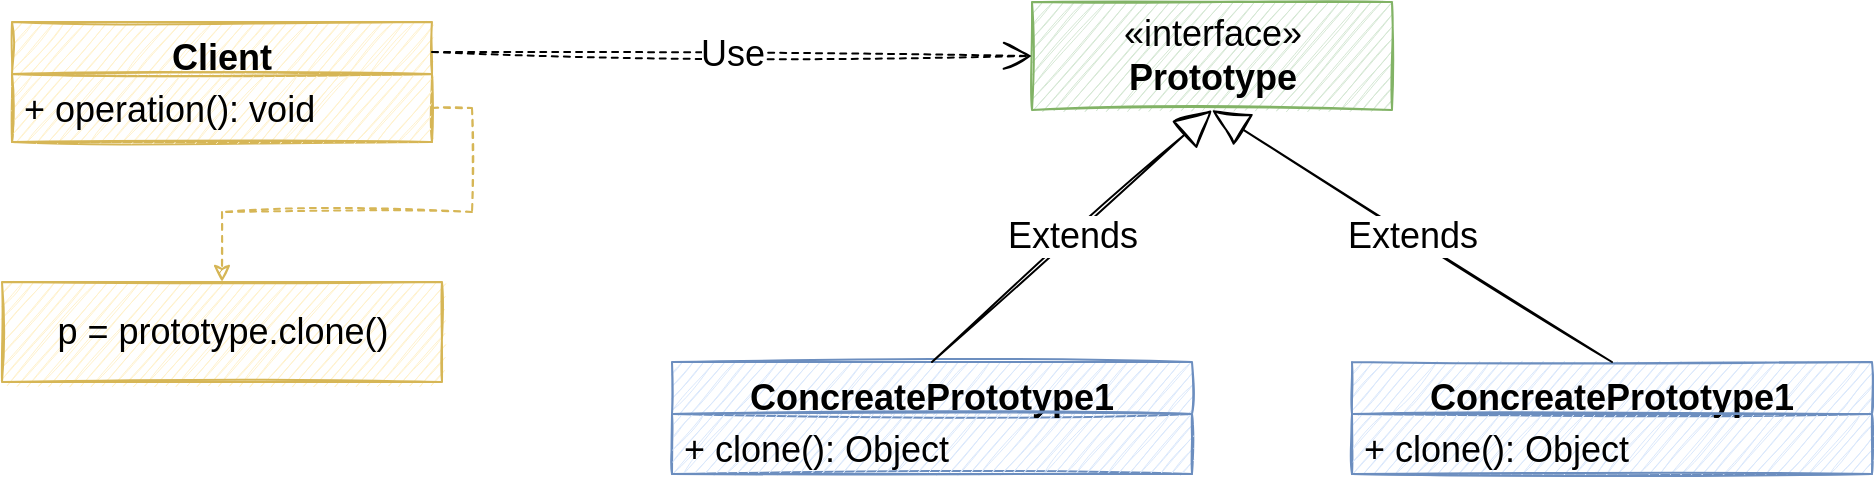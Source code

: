 <mxfile version="20.2.3" type="device"><diagram id="NGm_nT88N8FqhTaewvkt" name="第 1 页"><mxGraphModel dx="2249" dy="878" grid="1" gridSize="10" guides="1" tooltips="1" connect="1" arrows="1" fold="1" page="1" pageScale="1" pageWidth="827" pageHeight="1169" math="0" shadow="0"><root><mxCell id="0"/><mxCell id="1" parent="0"/><mxCell id="fTyzv2EPUtPkm-62YX3H-5" value="«interface»&lt;br&gt;&lt;b&gt;Prototype&lt;/b&gt;" style="html=1;fontSize=18;sketch=1;fillColor=#d5e8d4;strokeColor=#82b366;" vertex="1" parent="1"><mxGeometry x="440" y="230" width="180" height="54" as="geometry"/></mxCell><mxCell id="fTyzv2EPUtPkm-62YX3H-6" value="ConcreatePrototype1" style="swimlane;fontStyle=1;align=center;verticalAlign=top;childLayout=stackLayout;horizontal=1;startSize=26;horizontalStack=0;resizeParent=1;resizeParentMax=0;resizeLast=0;collapsible=1;marginBottom=0;fontSize=18;sketch=1;fillColor=#dae8fc;strokeColor=#6c8ebf;" vertex="1" parent="1"><mxGeometry x="260" y="410" width="260" height="56" as="geometry"/></mxCell><mxCell id="fTyzv2EPUtPkm-62YX3H-9" value="+ clone(): Object" style="text;strokeColor=#6c8ebf;fillColor=#dae8fc;align=left;verticalAlign=top;spacingLeft=4;spacingRight=4;overflow=hidden;rotatable=0;points=[[0,0.5],[1,0.5]];portConstraint=eastwest;fontSize=18;sketch=1;" vertex="1" parent="fTyzv2EPUtPkm-62YX3H-6"><mxGeometry y="26" width="260" height="30" as="geometry"/></mxCell><mxCell id="fTyzv2EPUtPkm-62YX3H-14" value="Client" style="swimlane;fontStyle=1;align=center;verticalAlign=top;childLayout=stackLayout;horizontal=1;startSize=26;horizontalStack=0;resizeParent=1;resizeParentMax=0;resizeLast=0;collapsible=1;marginBottom=0;fontSize=18;sketch=1;fillColor=#fff2cc;strokeColor=#d6b656;" vertex="1" parent="1"><mxGeometry x="-70" y="240" width="210" height="60" as="geometry"/></mxCell><mxCell id="fTyzv2EPUtPkm-62YX3H-17" value="+ operation(): void" style="text;strokeColor=#d6b656;fillColor=#fff2cc;align=left;verticalAlign=top;spacingLeft=4;spacingRight=4;overflow=hidden;rotatable=0;points=[[0,0.5],[1,0.5]];portConstraint=eastwest;fontSize=18;sketch=1;" vertex="1" parent="fTyzv2EPUtPkm-62YX3H-14"><mxGeometry y="26" width="210" height="34" as="geometry"/></mxCell><mxCell id="fTyzv2EPUtPkm-62YX3H-18" value="ConcreatePrototype1" style="swimlane;fontStyle=1;align=center;verticalAlign=top;childLayout=stackLayout;horizontal=1;startSize=26;horizontalStack=0;resizeParent=1;resizeParentMax=0;resizeLast=0;collapsible=1;marginBottom=0;fontSize=18;sketch=1;fillColor=#dae8fc;strokeColor=#6c8ebf;" vertex="1" parent="1"><mxGeometry x="600" y="410" width="260" height="56" as="geometry"/></mxCell><mxCell id="fTyzv2EPUtPkm-62YX3H-19" value="+ clone(): Object" style="text;strokeColor=#6c8ebf;fillColor=#dae8fc;align=left;verticalAlign=top;spacingLeft=4;spacingRight=4;overflow=hidden;rotatable=0;points=[[0,0.5],[1,0.5]];portConstraint=eastwest;fontSize=18;sketch=1;" vertex="1" parent="fTyzv2EPUtPkm-62YX3H-18"><mxGeometry y="26" width="260" height="30" as="geometry"/></mxCell><mxCell id="fTyzv2EPUtPkm-62YX3H-20" value="Extends" style="endArrow=block;endSize=16;endFill=0;html=1;rounded=0;fontSize=18;entryX=0.5;entryY=1;entryDx=0;entryDy=0;exitX=0.5;exitY=0;exitDx=0;exitDy=0;sketch=1;" edge="1" parent="1" source="fTyzv2EPUtPkm-62YX3H-6" target="fTyzv2EPUtPkm-62YX3H-5"><mxGeometry width="160" relative="1" as="geometry"><mxPoint x="220" y="360" as="sourcePoint"/><mxPoint x="380" y="360" as="targetPoint"/></mxGeometry></mxCell><mxCell id="fTyzv2EPUtPkm-62YX3H-21" value="Extends" style="endArrow=block;endSize=16;endFill=0;html=1;rounded=0;fontSize=18;exitX=0.5;exitY=0;exitDx=0;exitDy=0;entryX=0.5;entryY=1;entryDx=0;entryDy=0;sketch=1;" edge="1" parent="1" source="fTyzv2EPUtPkm-62YX3H-18" target="fTyzv2EPUtPkm-62YX3H-5"><mxGeometry width="160" relative="1" as="geometry"><mxPoint x="640" y="340" as="sourcePoint"/><mxPoint x="530" y="300" as="targetPoint"/></mxGeometry></mxCell><mxCell id="fTyzv2EPUtPkm-62YX3H-25" value="Use" style="endArrow=open;endSize=12;dashed=1;html=1;rounded=0;fontSize=18;entryX=0;entryY=0.5;entryDx=0;entryDy=0;exitX=1;exitY=0.25;exitDx=0;exitDy=0;sketch=1;" edge="1" parent="1" source="fTyzv2EPUtPkm-62YX3H-14" target="fTyzv2EPUtPkm-62YX3H-5"><mxGeometry width="160" relative="1" as="geometry"><mxPoint x="170" y="250" as="sourcePoint"/><mxPoint x="330" y="250" as="targetPoint"/></mxGeometry></mxCell><mxCell id="fTyzv2EPUtPkm-62YX3H-26" value="p = prototype.clone()" style="html=1;fontSize=18;sketch=1;fillColor=#fff2cc;strokeColor=#d6b656;" vertex="1" parent="1"><mxGeometry x="-75" y="370" width="220" height="50" as="geometry"/></mxCell><mxCell id="fTyzv2EPUtPkm-62YX3H-27" style="edgeStyle=orthogonalEdgeStyle;rounded=0;orthogonalLoop=1;jettySize=auto;html=1;exitX=1;exitY=0.5;exitDx=0;exitDy=0;fontSize=18;dashed=1;sketch=1;fillColor=#fff2cc;strokeColor=#d6b656;" edge="1" parent="1" source="fTyzv2EPUtPkm-62YX3H-17" target="fTyzv2EPUtPkm-62YX3H-26"><mxGeometry relative="1" as="geometry"/></mxCell></root></mxGraphModel></diagram></mxfile>